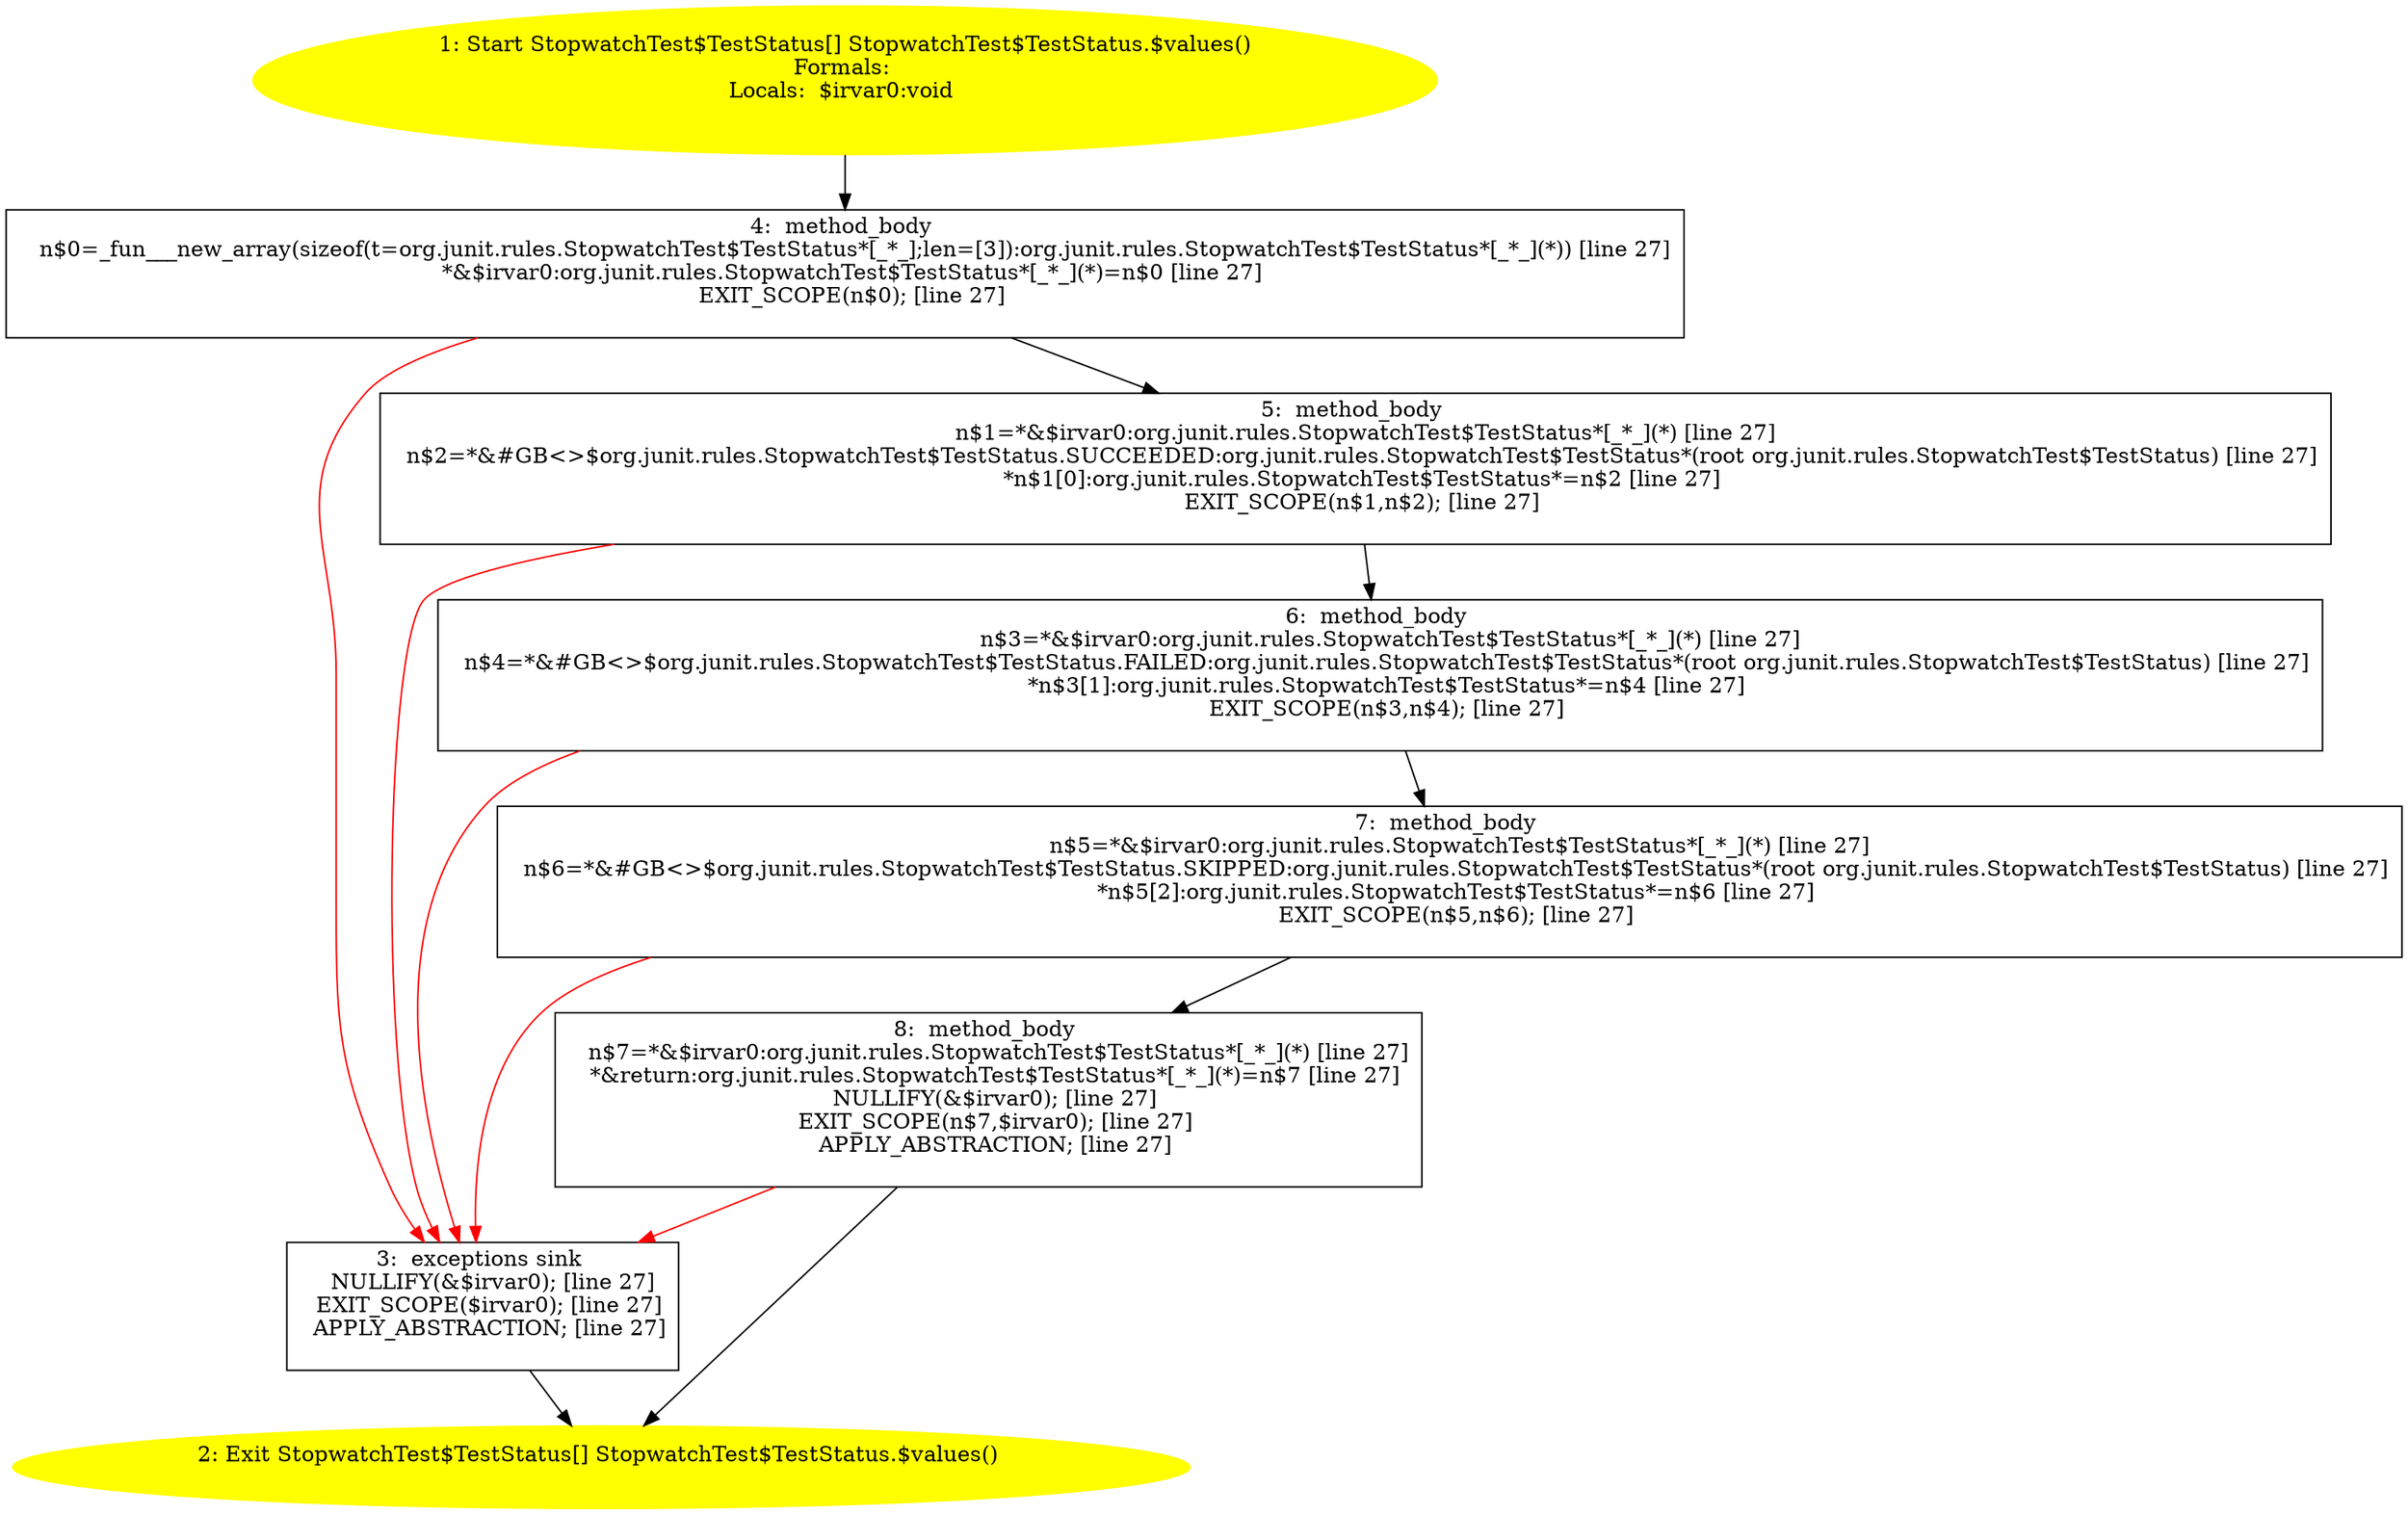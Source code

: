 /* @generated */
digraph cfg {
"org.junit.rules.StopwatchTest$TestStatus.$values():org.junit.rules.StopwatchTest$TestStatus[].ea3eb59d6daa09d32a0988793600b970_1" [label="1: Start StopwatchTest$TestStatus[] StopwatchTest$TestStatus.$values()\nFormals: \nLocals:  $irvar0:void \n  " color=yellow style=filled]
	

	 "org.junit.rules.StopwatchTest$TestStatus.$values():org.junit.rules.StopwatchTest$TestStatus[].ea3eb59d6daa09d32a0988793600b970_1" -> "org.junit.rules.StopwatchTest$TestStatus.$values():org.junit.rules.StopwatchTest$TestStatus[].ea3eb59d6daa09d32a0988793600b970_4" ;
"org.junit.rules.StopwatchTest$TestStatus.$values():org.junit.rules.StopwatchTest$TestStatus[].ea3eb59d6daa09d32a0988793600b970_2" [label="2: Exit StopwatchTest$TestStatus[] StopwatchTest$TestStatus.$values() \n  " color=yellow style=filled]
	

"org.junit.rules.StopwatchTest$TestStatus.$values():org.junit.rules.StopwatchTest$TestStatus[].ea3eb59d6daa09d32a0988793600b970_3" [label="3:  exceptions sink \n   NULLIFY(&$irvar0); [line 27]\n  EXIT_SCOPE($irvar0); [line 27]\n  APPLY_ABSTRACTION; [line 27]\n " shape="box"]
	

	 "org.junit.rules.StopwatchTest$TestStatus.$values():org.junit.rules.StopwatchTest$TestStatus[].ea3eb59d6daa09d32a0988793600b970_3" -> "org.junit.rules.StopwatchTest$TestStatus.$values():org.junit.rules.StopwatchTest$TestStatus[].ea3eb59d6daa09d32a0988793600b970_2" ;
"org.junit.rules.StopwatchTest$TestStatus.$values():org.junit.rules.StopwatchTest$TestStatus[].ea3eb59d6daa09d32a0988793600b970_4" [label="4:  method_body \n   n$0=_fun___new_array(sizeof(t=org.junit.rules.StopwatchTest$TestStatus*[_*_];len=[3]):org.junit.rules.StopwatchTest$TestStatus*[_*_](*)) [line 27]\n  *&$irvar0:org.junit.rules.StopwatchTest$TestStatus*[_*_](*)=n$0 [line 27]\n  EXIT_SCOPE(n$0); [line 27]\n " shape="box"]
	

	 "org.junit.rules.StopwatchTest$TestStatus.$values():org.junit.rules.StopwatchTest$TestStatus[].ea3eb59d6daa09d32a0988793600b970_4" -> "org.junit.rules.StopwatchTest$TestStatus.$values():org.junit.rules.StopwatchTest$TestStatus[].ea3eb59d6daa09d32a0988793600b970_5" ;
	 "org.junit.rules.StopwatchTest$TestStatus.$values():org.junit.rules.StopwatchTest$TestStatus[].ea3eb59d6daa09d32a0988793600b970_4" -> "org.junit.rules.StopwatchTest$TestStatus.$values():org.junit.rules.StopwatchTest$TestStatus[].ea3eb59d6daa09d32a0988793600b970_3" [color="red" ];
"org.junit.rules.StopwatchTest$TestStatus.$values():org.junit.rules.StopwatchTest$TestStatus[].ea3eb59d6daa09d32a0988793600b970_5" [label="5:  method_body \n   n$1=*&$irvar0:org.junit.rules.StopwatchTest$TestStatus*[_*_](*) [line 27]\n  n$2=*&#GB<>$org.junit.rules.StopwatchTest$TestStatus.SUCCEEDED:org.junit.rules.StopwatchTest$TestStatus*(root org.junit.rules.StopwatchTest$TestStatus) [line 27]\n  *n$1[0]:org.junit.rules.StopwatchTest$TestStatus*=n$2 [line 27]\n  EXIT_SCOPE(n$1,n$2); [line 27]\n " shape="box"]
	

	 "org.junit.rules.StopwatchTest$TestStatus.$values():org.junit.rules.StopwatchTest$TestStatus[].ea3eb59d6daa09d32a0988793600b970_5" -> "org.junit.rules.StopwatchTest$TestStatus.$values():org.junit.rules.StopwatchTest$TestStatus[].ea3eb59d6daa09d32a0988793600b970_6" ;
	 "org.junit.rules.StopwatchTest$TestStatus.$values():org.junit.rules.StopwatchTest$TestStatus[].ea3eb59d6daa09d32a0988793600b970_5" -> "org.junit.rules.StopwatchTest$TestStatus.$values():org.junit.rules.StopwatchTest$TestStatus[].ea3eb59d6daa09d32a0988793600b970_3" [color="red" ];
"org.junit.rules.StopwatchTest$TestStatus.$values():org.junit.rules.StopwatchTest$TestStatus[].ea3eb59d6daa09d32a0988793600b970_6" [label="6:  method_body \n   n$3=*&$irvar0:org.junit.rules.StopwatchTest$TestStatus*[_*_](*) [line 27]\n  n$4=*&#GB<>$org.junit.rules.StopwatchTest$TestStatus.FAILED:org.junit.rules.StopwatchTest$TestStatus*(root org.junit.rules.StopwatchTest$TestStatus) [line 27]\n  *n$3[1]:org.junit.rules.StopwatchTest$TestStatus*=n$4 [line 27]\n  EXIT_SCOPE(n$3,n$4); [line 27]\n " shape="box"]
	

	 "org.junit.rules.StopwatchTest$TestStatus.$values():org.junit.rules.StopwatchTest$TestStatus[].ea3eb59d6daa09d32a0988793600b970_6" -> "org.junit.rules.StopwatchTest$TestStatus.$values():org.junit.rules.StopwatchTest$TestStatus[].ea3eb59d6daa09d32a0988793600b970_7" ;
	 "org.junit.rules.StopwatchTest$TestStatus.$values():org.junit.rules.StopwatchTest$TestStatus[].ea3eb59d6daa09d32a0988793600b970_6" -> "org.junit.rules.StopwatchTest$TestStatus.$values():org.junit.rules.StopwatchTest$TestStatus[].ea3eb59d6daa09d32a0988793600b970_3" [color="red" ];
"org.junit.rules.StopwatchTest$TestStatus.$values():org.junit.rules.StopwatchTest$TestStatus[].ea3eb59d6daa09d32a0988793600b970_7" [label="7:  method_body \n   n$5=*&$irvar0:org.junit.rules.StopwatchTest$TestStatus*[_*_](*) [line 27]\n  n$6=*&#GB<>$org.junit.rules.StopwatchTest$TestStatus.SKIPPED:org.junit.rules.StopwatchTest$TestStatus*(root org.junit.rules.StopwatchTest$TestStatus) [line 27]\n  *n$5[2]:org.junit.rules.StopwatchTest$TestStatus*=n$6 [line 27]\n  EXIT_SCOPE(n$5,n$6); [line 27]\n " shape="box"]
	

	 "org.junit.rules.StopwatchTest$TestStatus.$values():org.junit.rules.StopwatchTest$TestStatus[].ea3eb59d6daa09d32a0988793600b970_7" -> "org.junit.rules.StopwatchTest$TestStatus.$values():org.junit.rules.StopwatchTest$TestStatus[].ea3eb59d6daa09d32a0988793600b970_8" ;
	 "org.junit.rules.StopwatchTest$TestStatus.$values():org.junit.rules.StopwatchTest$TestStatus[].ea3eb59d6daa09d32a0988793600b970_7" -> "org.junit.rules.StopwatchTest$TestStatus.$values():org.junit.rules.StopwatchTest$TestStatus[].ea3eb59d6daa09d32a0988793600b970_3" [color="red" ];
"org.junit.rules.StopwatchTest$TestStatus.$values():org.junit.rules.StopwatchTest$TestStatus[].ea3eb59d6daa09d32a0988793600b970_8" [label="8:  method_body \n   n$7=*&$irvar0:org.junit.rules.StopwatchTest$TestStatus*[_*_](*) [line 27]\n  *&return:org.junit.rules.StopwatchTest$TestStatus*[_*_](*)=n$7 [line 27]\n  NULLIFY(&$irvar0); [line 27]\n  EXIT_SCOPE(n$7,$irvar0); [line 27]\n  APPLY_ABSTRACTION; [line 27]\n " shape="box"]
	

	 "org.junit.rules.StopwatchTest$TestStatus.$values():org.junit.rules.StopwatchTest$TestStatus[].ea3eb59d6daa09d32a0988793600b970_8" -> "org.junit.rules.StopwatchTest$TestStatus.$values():org.junit.rules.StopwatchTest$TestStatus[].ea3eb59d6daa09d32a0988793600b970_2" ;
	 "org.junit.rules.StopwatchTest$TestStatus.$values():org.junit.rules.StopwatchTest$TestStatus[].ea3eb59d6daa09d32a0988793600b970_8" -> "org.junit.rules.StopwatchTest$TestStatus.$values():org.junit.rules.StopwatchTest$TestStatus[].ea3eb59d6daa09d32a0988793600b970_3" [color="red" ];
}
